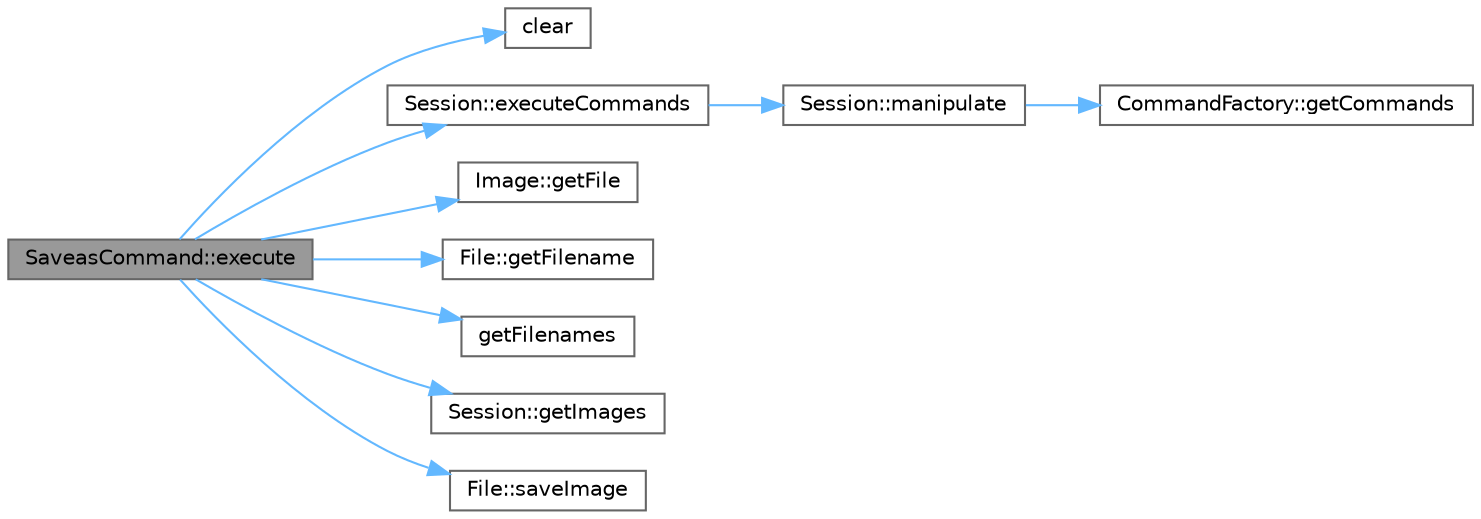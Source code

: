 digraph "SaveasCommand::execute"
{
 // INTERACTIVE_SVG=YES
 // LATEX_PDF_SIZE
  bgcolor="transparent";
  edge [fontname=Helvetica,fontsize=10,labelfontname=Helvetica,labelfontsize=10];
  node [fontname=Helvetica,fontsize=10,shape=box,height=0.2,width=0.4];
  rankdir="LR";
  Node1 [id="Node000001",label="SaveasCommand::execute",height=0.2,width=0.4,color="gray40", fillcolor="grey60", style="filled", fontcolor="black",tooltip="Executes the command on a session using input stream."];
  Node1 -> Node2 [id="edge1_Node000001_Node000002",color="steelblue1",style="solid",tooltip=" "];
  Node2 [id="Node000002",label="clear",height=0.2,width=0.4,color="grey40", fillcolor="white", style="filled",URL="$_helpers_8hpp.html#a0d324b156f5064259ebf749a990a31b0",tooltip="Deletes raw pointers inside a vector and clears it."];
  Node1 -> Node3 [id="edge2_Node000001_Node000003",color="steelblue1",style="solid",tooltip=" "];
  Node3 [id="Node000003",label="Session::executeCommands",height=0.2,width=0.4,color="grey40", fillcolor="white", style="filled",URL="$class_session.html#a500512cafa5eda080fb7d5ff49f410f0",tooltip="Executes all stored commands on the images."];
  Node3 -> Node4 [id="edge3_Node000003_Node000004",color="steelblue1",style="solid",tooltip=" "];
  Node4 [id="Node000004",label="Session::manipulate",height=0.2,width=0.4,color="grey40", fillcolor="white", style="filled",URL="$class_session.html#a744630cd76f3e3986b9fe95bb5b83a83",tooltip="Two stage image manipulation."];
  Node4 -> Node5 [id="edge4_Node000004_Node000005",color="steelblue1",style="solid",tooltip=" "];
  Node5 [id="Node000005",label="CommandFactory::getCommands",height=0.2,width=0.4,color="grey40", fillcolor="white", style="filled",URL="$class_command_factory.html#a061e065e0c4fc4dff55fc2d951545928",tooltip="Gets the list of all registered commands by extracting them from the handlers."];
  Node1 -> Node6 [id="edge5_Node000001_Node000006",color="steelblue1",style="solid",tooltip=" "];
  Node6 [id="Node000006",label="Image::getFile",height=0.2,width=0.4,color="grey40", fillcolor="white", style="filled",URL="$class_image.html#a35e72496d35c7a2e6111d544afb06f61",tooltip="Gets the associated file object."];
  Node1 -> Node7 [id="edge6_Node000001_Node000007",color="steelblue1",style="solid",tooltip=" "];
  Node7 [id="Node000007",label="File::getFilename",height=0.2,width=0.4,color="grey40", fillcolor="white", style="filled",URL="$class_file.html#ada46c01bf260c830f5c37ecb27baf937",tooltip="Returns the file's name."];
  Node1 -> Node8 [id="edge7_Node000001_Node000008",color="steelblue1",style="solid",tooltip=" "];
  Node8 [id="Node000008",label="getFilenames",height=0.2,width=0.4,color="grey40", fillcolor="white", style="filled",URL="$_helpers_8hpp.html#a1934aa3bc656fff1fee8109f867f7a75",tooltip="Extracts filenames from a stream line and populates a vector with them."];
  Node1 -> Node9 [id="edge8_Node000001_Node000009",color="steelblue1",style="solid",tooltip=" "];
  Node9 [id="Node000009",label="Session::getImages",height=0.2,width=0.4,color="grey40", fillcolor="white", style="filled",URL="$class_session.html#a27a2d9bddc8a94582c3de923f4792b3a",tooltip="Getter for all images in the session."];
  Node1 -> Node10 [id="edge9_Node000001_Node000010",color="steelblue1",style="solid",tooltip=" "];
  Node10 [id="Node000010",label="File::saveImage",height=0.2,width=0.4,color="grey40", fillcolor="white", style="filled",URL="$class_file.html#acf50f1fa669870073a6754caa684d05d",tooltip="Saves the provided image to a file."];
}
